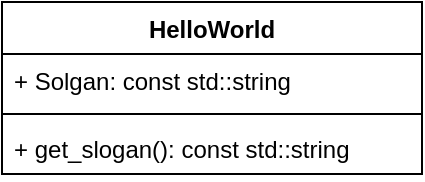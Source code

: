 <mxfile version="22.0.0" type="github">
  <diagram name="第 1 页" id="z0X20JgMRRBQh-38AbOK">
    <mxGraphModel dx="1331" dy="740" grid="1" gridSize="10" guides="1" tooltips="1" connect="1" arrows="1" fold="1" page="1" pageScale="1" pageWidth="827" pageHeight="1169" math="0" shadow="0">
      <root>
        <mxCell id="0" />
        <mxCell id="1" parent="0" />
        <mxCell id="zF72FzezGmTlyEQaLUb--32" value="HelloWorld" style="swimlane;fontStyle=1;align=center;verticalAlign=top;childLayout=stackLayout;horizontal=1;startSize=26;horizontalStack=0;resizeParent=1;resizeParentMax=0;resizeLast=0;collapsible=1;marginBottom=0;whiteSpace=wrap;html=1;" vertex="1" parent="1">
          <mxGeometry x="290" y="220" width="210" height="86" as="geometry" />
        </mxCell>
        <mxCell id="zF72FzezGmTlyEQaLUb--33" value="+ Solgan: const std::string" style="text;strokeColor=none;fillColor=none;align=left;verticalAlign=top;spacingLeft=4;spacingRight=4;overflow=hidden;rotatable=0;points=[[0,0.5],[1,0.5]];portConstraint=eastwest;whiteSpace=wrap;html=1;" vertex="1" parent="zF72FzezGmTlyEQaLUb--32">
          <mxGeometry y="26" width="210" height="26" as="geometry" />
        </mxCell>
        <mxCell id="zF72FzezGmTlyEQaLUb--34" value="" style="line;strokeWidth=1;fillColor=none;align=left;verticalAlign=middle;spacingTop=-1;spacingLeft=3;spacingRight=3;rotatable=0;labelPosition=right;points=[];portConstraint=eastwest;strokeColor=inherit;" vertex="1" parent="zF72FzezGmTlyEQaLUb--32">
          <mxGeometry y="52" width="210" height="8" as="geometry" />
        </mxCell>
        <mxCell id="zF72FzezGmTlyEQaLUb--35" value="+ get_slogan(): const std::string" style="text;strokeColor=none;fillColor=none;align=left;verticalAlign=top;spacingLeft=4;spacingRight=4;overflow=hidden;rotatable=0;points=[[0,0.5],[1,0.5]];portConstraint=eastwest;whiteSpace=wrap;html=1;" vertex="1" parent="zF72FzezGmTlyEQaLUb--32">
          <mxGeometry y="60" width="210" height="26" as="geometry" />
        </mxCell>
      </root>
    </mxGraphModel>
  </diagram>
</mxfile>
